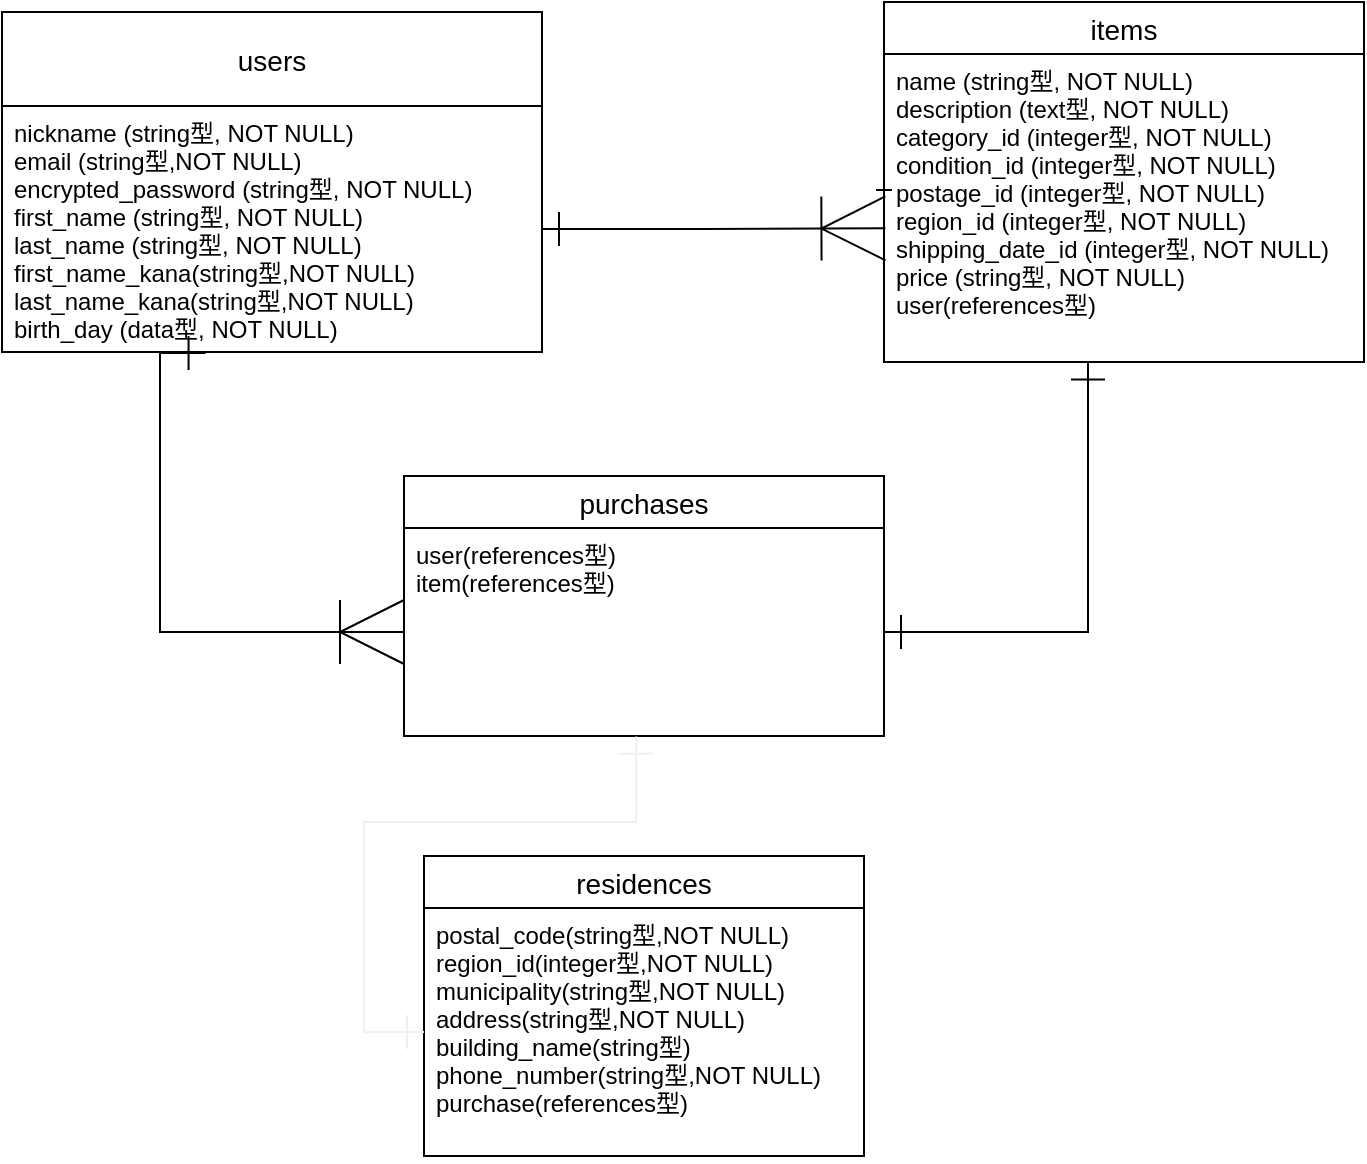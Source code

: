 <mxfile version="13.10.0" type="embed">
    <diagram id="-eCcqyW-LOgNCQ71208d" name="ページ1">
        <mxGraphModel dx="760" dy="408" grid="1" gridSize="10" guides="1" tooltips="1" connect="1" arrows="1" fold="1" page="1" pageScale="1" pageWidth="827" pageHeight="1169" background="none" math="0" shadow="0">
            <root>
                <mxCell id="0"/>
                <mxCell id="1" parent="0"/>
                <mxCell id="209" value="users" style="swimlane;fontStyle=0;childLayout=stackLayout;horizontal=1;startSize=47;horizontalStack=0;resizeParent=1;resizeParentMax=0;resizeLast=0;collapsible=1;marginBottom=0;align=center;fontSize=14;" parent="1" vertex="1">
                    <mxGeometry x="49" y="198" width="270" height="170" as="geometry">
                        <mxRectangle x="20" y="203" width="50" height="26" as="alternateBounds"/>
                    </mxGeometry>
                </mxCell>
                <mxCell id="210" value="nickname (string型, NOT NULL)&#10;email (string型,NOT NULL)&#10;encrypted_password (string型, NOT NULL)&#10;first_name (string型, NOT NULL)&#10;last_name (string型, NOT NULL)&#10;first_name_kana(string型,NOT NULL)&#10;last_name_kana(string型,NOT NULL)&#10;birth_day (data型, NOT NULL)" style="text;strokeColor=none;fillColor=none;spacingLeft=4;spacingRight=4;overflow=hidden;rotatable=0;points=[[0,0.5],[1,0.5]];portConstraint=eastwest;fontSize=12;" parent="209" vertex="1">
                    <mxGeometry y="47" width="270" height="123" as="geometry"/>
                </mxCell>
                <mxCell id="219" value="items" style="swimlane;fontStyle=0;childLayout=stackLayout;horizontal=1;startSize=26;horizontalStack=0;resizeParent=1;resizeParentMax=0;resizeLast=0;collapsible=1;marginBottom=0;align=center;fontSize=14;" vertex="1" parent="1">
                    <mxGeometry x="490" y="193" width="240" height="180" as="geometry"/>
                </mxCell>
                <mxCell id="241" style="edgeStyle=orthogonalEdgeStyle;rounded=0;jumpSize=19;orthogonalLoop=1;jettySize=auto;html=1;exitX=0;exitY=0.5;exitDx=0;exitDy=0;entryX=0;entryY=0.5;entryDx=0;entryDy=0;startSize=8;endArrow=ERone;endFill=0;endSize=6;" edge="1" parent="219" source="220" target="219">
                    <mxGeometry relative="1" as="geometry"/>
                </mxCell>
                <mxCell id="220" value="name (string型, NOT NULL)&#10;description (text型, NOT NULL)&#10;category_id (integer型, NOT NULL)&#10;condition_id (integer型, NOT NULL)&#10;postage_id (integer型, NOT NULL)&#10;region_id (integer型, NOT NULL)&#10;shipping_date_id (integer型, NOT NULL)&#10;price (string型, NOT NULL)&#10;user(references型)&#10;&#10;" style="text;strokeColor=none;fillColor=none;spacingLeft=4;spacingRight=4;overflow=hidden;rotatable=0;points=[[0,0.5],[1,0.5]];portConstraint=eastwest;fontSize=12;" vertex="1" parent="219">
                    <mxGeometry y="26" width="240" height="154" as="geometry"/>
                </mxCell>
                <mxCell id="223" value="purchases" style="swimlane;fontStyle=0;childLayout=stackLayout;horizontal=1;startSize=26;horizontalStack=0;resizeParent=1;resizeParentMax=0;resizeLast=0;collapsible=1;marginBottom=0;align=center;fontSize=14;" vertex="1" parent="1">
                    <mxGeometry x="250" y="430" width="240" height="130" as="geometry"/>
                </mxCell>
                <mxCell id="224" value="user(references型)&#10;item(references型)" style="text;strokeColor=none;fillColor=none;spacingLeft=4;spacingRight=4;overflow=hidden;rotatable=0;points=[[0,0.5],[1,0.5]];portConstraint=eastwest;fontSize=12;" vertex="1" parent="223">
                    <mxGeometry y="26" width="240" height="104" as="geometry"/>
                </mxCell>
                <mxCell id="227" value="residences" style="swimlane;fontStyle=0;childLayout=stackLayout;horizontal=1;startSize=26;horizontalStack=0;resizeParent=1;resizeParentMax=0;resizeLast=0;collapsible=1;marginBottom=0;align=center;fontSize=14;" vertex="1" parent="1">
                    <mxGeometry x="260" y="620" width="220" height="150" as="geometry"/>
                </mxCell>
                <mxCell id="228" value="postal_code(string型,NOT NULL)&#10;region_id(integer型,NOT NULL)&#10;municipality(string型,NOT NULL)&#10;address(string型,NOT NULL)&#10;building_name(string型)&#10;phone_number(string型,NOT NULL)&#10;purchase(references型)" style="text;strokeColor=none;fillColor=none;spacingLeft=4;spacingRight=4;overflow=hidden;rotatable=0;points=[[0,0.5],[1,0.5]];portConstraint=eastwest;fontSize=12;" vertex="1" parent="227">
                    <mxGeometry y="26" width="220" height="124" as="geometry"/>
                </mxCell>
                <mxCell id="237" style="edgeStyle=orthogonalEdgeStyle;rounded=0;jumpSize=19;orthogonalLoop=1;jettySize=auto;html=1;exitX=0.377;exitY=1.004;exitDx=0;exitDy=0;endArrow=ERoneToMany;endFill=0;entryX=0;entryY=0.5;entryDx=0;entryDy=0;exitPerimeter=0;endSize=30;startArrow=ERone;startFill=0;startSize=15;" edge="1" parent="1" source="210" target="224">
                    <mxGeometry relative="1" as="geometry">
                        <mxPoint x="130" y="380" as="sourcePoint"/>
                        <Array as="points">
                            <mxPoint x="128" y="508"/>
                        </Array>
                    </mxGeometry>
                </mxCell>
                <mxCell id="240" style="edgeStyle=orthogonalEdgeStyle;rounded=0;jumpSize=19;orthogonalLoop=1;jettySize=auto;html=1;exitX=0;exitY=0.5;exitDx=0;exitDy=0;entryX=0.484;entryY=1.003;entryDx=0;entryDy=0;entryPerimeter=0;startSize=15;endArrow=ERone;endFill=0;endSize=15;strokeColor=#f0f0f0;startArrow=ERone;startFill=0;" edge="1" parent="1" source="228" target="224">
                    <mxGeometry relative="1" as="geometry"/>
                </mxCell>
                <mxCell id="243" style="edgeStyle=orthogonalEdgeStyle;rounded=0;jumpSize=19;orthogonalLoop=1;jettySize=auto;html=1;exitX=1;exitY=0.5;exitDx=0;exitDy=0;entryX=0.003;entryY=0.566;entryDx=0;entryDy=0;entryPerimeter=0;startSize=15;endArrow=ERoneToMany;endFill=0;endSize=30;startArrow=ERone;startFill=0;" edge="1" parent="1" source="210" target="220">
                    <mxGeometry relative="1" as="geometry"/>
                </mxCell>
                <mxCell id="244" style="edgeStyle=orthogonalEdgeStyle;rounded=0;jumpSize=19;orthogonalLoop=1;jettySize=auto;html=1;exitX=1;exitY=0.5;exitDx=0;exitDy=0;entryX=0.425;entryY=1.002;entryDx=0;entryDy=0;entryPerimeter=0;startSize=15;endArrow=ERone;endFill=0;endSize=15;startArrow=ERone;startFill=0;" edge="1" parent="1" source="224" target="220">
                    <mxGeometry relative="1" as="geometry"/>
                </mxCell>
            </root>
        </mxGraphModel>
    </diagram>
</mxfile>